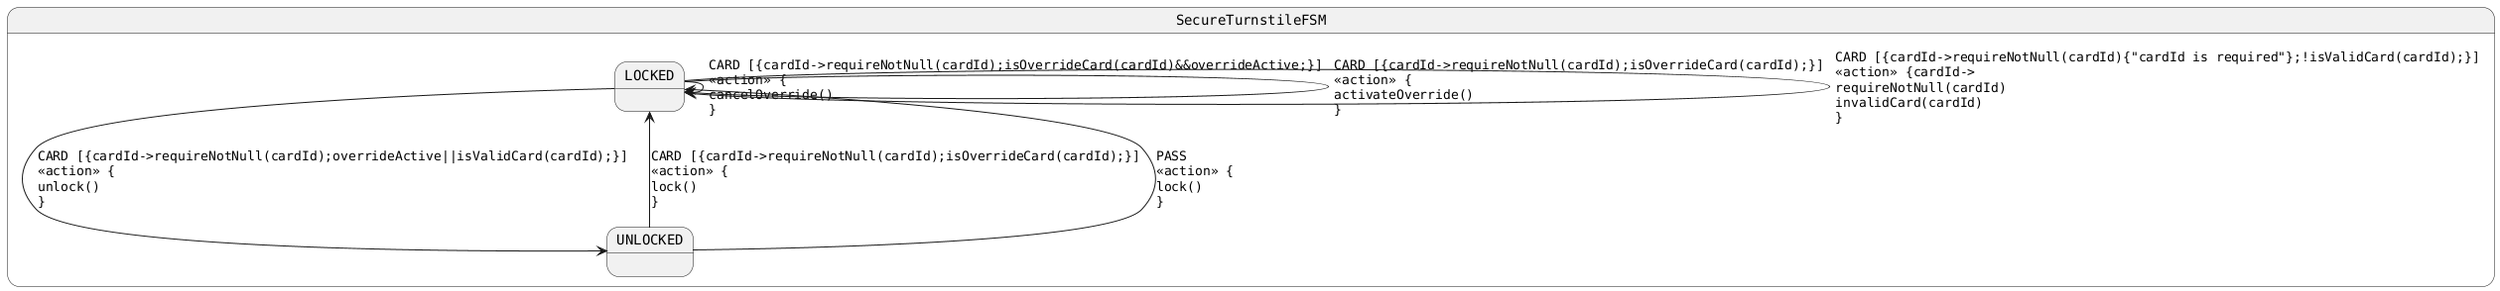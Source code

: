 @startuml
skinparam StateFontName Helvetica
skinparam defaultFontName Monospaced
state SecureTurnstileFSM {
LOCKED --> LOCKED : CARD [{cardId->requireNotNull(cardId);isOverrideCard(cardId)&&overrideActive;}]\l<<action>> {\lcancelOverride()\l}
LOCKED --> LOCKED : CARD [{cardId->requireNotNull(cardId);isOverrideCard(cardId);}]\l<<action>> {\lactivateOverride()\l}
LOCKED --> UNLOCKED : CARD [{cardId->requireNotNull(cardId);overrideActive||isValidCard(cardId);}]\l<<action>> {\lunlock()\l}
LOCKED --> LOCKED : CARD [{cardId->requireNotNull(cardId){"cardId is required"};!isValidCard(cardId);}]\l<<action>> {cardId->\lrequireNotNull(cardId)\linvalidCard(cardId)\l}
UNLOCKED --> LOCKED : CARD [{cardId->requireNotNull(cardId);isOverrideCard(cardId);}]\l<<action>> {\llock()\l}
UNLOCKED --> LOCKED : PASS\l<<action>> {\llock()\l}
}
@enduml
